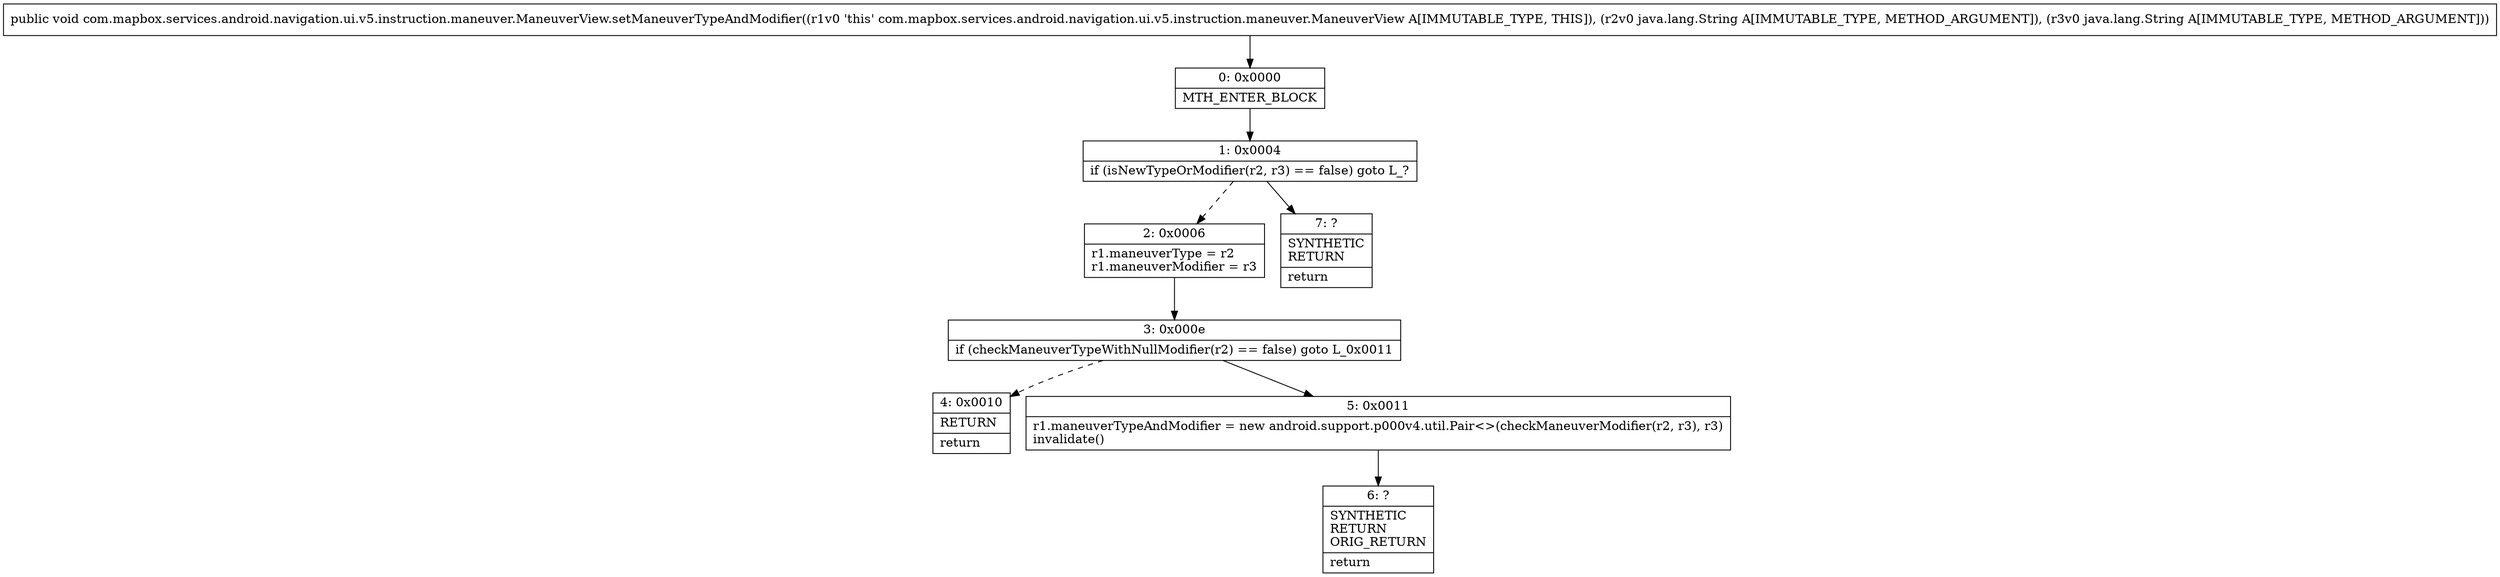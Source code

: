 digraph "CFG forcom.mapbox.services.android.navigation.ui.v5.instruction.maneuver.ManeuverView.setManeuverTypeAndModifier(Ljava\/lang\/String;Ljava\/lang\/String;)V" {
Node_0 [shape=record,label="{0\:\ 0x0000|MTH_ENTER_BLOCK\l}"];
Node_1 [shape=record,label="{1\:\ 0x0004|if (isNewTypeOrModifier(r2, r3) == false) goto L_?\l}"];
Node_2 [shape=record,label="{2\:\ 0x0006|r1.maneuverType = r2\lr1.maneuverModifier = r3\l}"];
Node_3 [shape=record,label="{3\:\ 0x000e|if (checkManeuverTypeWithNullModifier(r2) == false) goto L_0x0011\l}"];
Node_4 [shape=record,label="{4\:\ 0x0010|RETURN\l|return\l}"];
Node_5 [shape=record,label="{5\:\ 0x0011|r1.maneuverTypeAndModifier = new android.support.p000v4.util.Pair\<\>(checkManeuverModifier(r2, r3), r3)\linvalidate()\l}"];
Node_6 [shape=record,label="{6\:\ ?|SYNTHETIC\lRETURN\lORIG_RETURN\l|return\l}"];
Node_7 [shape=record,label="{7\:\ ?|SYNTHETIC\lRETURN\l|return\l}"];
MethodNode[shape=record,label="{public void com.mapbox.services.android.navigation.ui.v5.instruction.maneuver.ManeuverView.setManeuverTypeAndModifier((r1v0 'this' com.mapbox.services.android.navigation.ui.v5.instruction.maneuver.ManeuverView A[IMMUTABLE_TYPE, THIS]), (r2v0 java.lang.String A[IMMUTABLE_TYPE, METHOD_ARGUMENT]), (r3v0 java.lang.String A[IMMUTABLE_TYPE, METHOD_ARGUMENT])) }"];
MethodNode -> Node_0;
Node_0 -> Node_1;
Node_1 -> Node_2[style=dashed];
Node_1 -> Node_7;
Node_2 -> Node_3;
Node_3 -> Node_4[style=dashed];
Node_3 -> Node_5;
Node_5 -> Node_6;
}

